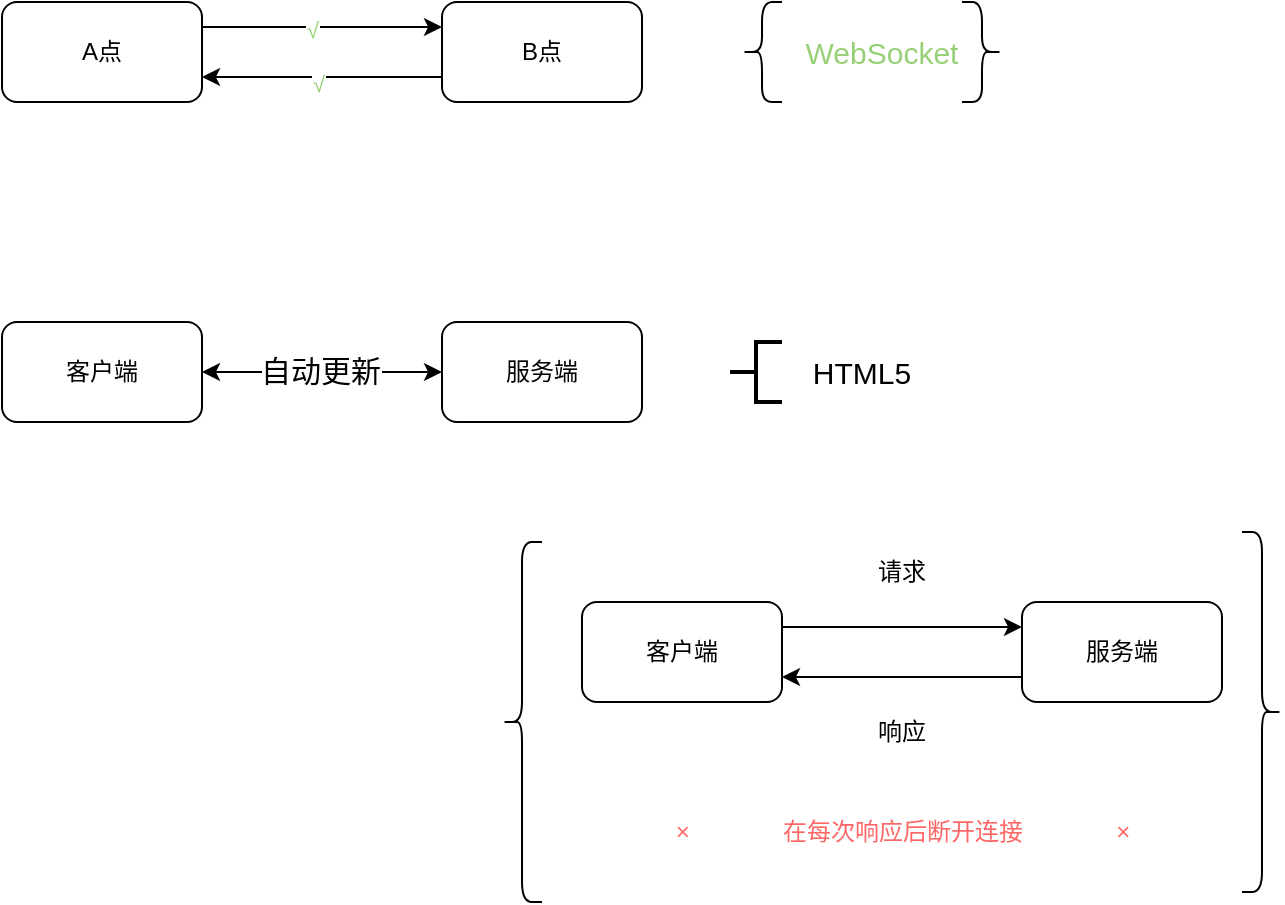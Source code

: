 <mxfile version="17.4.4" type="github">
  <diagram id="MO29obm57VstpD6HAVNj" name="Page-1">
    <mxGraphModel dx="946" dy="557" grid="1" gridSize="10" guides="1" tooltips="1" connect="1" arrows="1" fold="1" page="1" pageScale="1" pageWidth="827" pageHeight="1169" math="0" shadow="0">
      <root>
        <mxCell id="0" />
        <mxCell id="1" parent="0" />
        <mxCell id="PEVtP41B6FTHUgNCD6Ym-3" style="edgeStyle=orthogonalEdgeStyle;rounded=0;orthogonalLoop=1;jettySize=auto;html=1;exitX=1;exitY=0.25;exitDx=0;exitDy=0;entryX=0;entryY=0.25;entryDx=0;entryDy=0;" parent="1" source="PEVtP41B6FTHUgNCD6Ym-1" target="PEVtP41B6FTHUgNCD6Ym-2" edge="1">
          <mxGeometry relative="1" as="geometry" />
        </mxCell>
        <mxCell id="PEVtP41B6FTHUgNCD6Ym-5" value="&lt;font color=&quot;#97d077&quot;&gt;√&lt;/font&gt;" style="edgeLabel;html=1;align=center;verticalAlign=middle;resizable=0;points=[];" parent="PEVtP41B6FTHUgNCD6Ym-3" vertex="1" connectable="0">
          <mxGeometry x="-0.086" y="-1" relative="1" as="geometry">
            <mxPoint as="offset" />
          </mxGeometry>
        </mxCell>
        <mxCell id="PEVtP41B6FTHUgNCD6Ym-1" value="A点" style="rounded=1;whiteSpace=wrap;html=1;" parent="1" vertex="1">
          <mxGeometry width="100" height="50" as="geometry" />
        </mxCell>
        <mxCell id="PEVtP41B6FTHUgNCD6Ym-4" style="edgeStyle=orthogonalEdgeStyle;rounded=0;orthogonalLoop=1;jettySize=auto;html=1;exitX=0;exitY=0.75;exitDx=0;exitDy=0;entryX=1;entryY=0.75;entryDx=0;entryDy=0;" parent="1" source="PEVtP41B6FTHUgNCD6Ym-2" target="PEVtP41B6FTHUgNCD6Ym-1" edge="1">
          <mxGeometry relative="1" as="geometry" />
        </mxCell>
        <mxCell id="PEVtP41B6FTHUgNCD6Ym-6" value="&lt;font color=&quot;#97d077&quot;&gt;√&lt;/font&gt;" style="edgeLabel;html=1;align=center;verticalAlign=middle;resizable=0;points=[];" parent="PEVtP41B6FTHUgNCD6Ym-4" vertex="1" connectable="0">
          <mxGeometry x="0.043" y="3" relative="1" as="geometry">
            <mxPoint as="offset" />
          </mxGeometry>
        </mxCell>
        <mxCell id="PEVtP41B6FTHUgNCD6Ym-2" value="B点" style="rounded=1;whiteSpace=wrap;html=1;" parent="1" vertex="1">
          <mxGeometry x="220" width="100" height="50" as="geometry" />
        </mxCell>
        <mxCell id="PEVtP41B6FTHUgNCD6Ym-8" value="" style="shape=curlyBracket;whiteSpace=wrap;html=1;rounded=1;fontColor=#97D077;size=0.5;" parent="1" vertex="1">
          <mxGeometry x="370" width="20" height="50" as="geometry" />
        </mxCell>
        <mxCell id="PEVtP41B6FTHUgNCD6Ym-9" value="" style="shape=curlyBracket;whiteSpace=wrap;html=1;rounded=1;flipH=1;fontColor=#97D077;" parent="1" vertex="1">
          <mxGeometry x="480" width="20" height="50" as="geometry" />
        </mxCell>
        <mxCell id="PEVtP41B6FTHUgNCD6Ym-11" value="WebSocket" style="text;html=1;strokeColor=none;fillColor=none;align=center;verticalAlign=middle;whiteSpace=wrap;rounded=0;fontColor=#97D077;fontSize=15;" parent="1" vertex="1">
          <mxGeometry x="410" y="10" width="60" height="30" as="geometry" />
        </mxCell>
        <mxCell id="PEVtP41B6FTHUgNCD6Ym-16" style="edgeStyle=orthogonalEdgeStyle;rounded=0;orthogonalLoop=1;jettySize=auto;html=1;exitX=1;exitY=0.5;exitDx=0;exitDy=0;entryX=0;entryY=0.5;entryDx=0;entryDy=0;fontSize=15;fontColor=#000000;startArrow=classic;startFill=1;" parent="1" source="PEVtP41B6FTHUgNCD6Ym-12" target="PEVtP41B6FTHUgNCD6Ym-13" edge="1">
          <mxGeometry relative="1" as="geometry" />
        </mxCell>
        <mxCell id="PEVtP41B6FTHUgNCD6Ym-17" value="自动更新" style="edgeLabel;html=1;align=center;verticalAlign=middle;resizable=0;points=[];fontSize=15;fontColor=#000000;" parent="PEVtP41B6FTHUgNCD6Ym-16" vertex="1" connectable="0">
          <mxGeometry x="-0.017" y="1" relative="1" as="geometry">
            <mxPoint as="offset" />
          </mxGeometry>
        </mxCell>
        <mxCell id="PEVtP41B6FTHUgNCD6Ym-12" value="客户端" style="rounded=1;whiteSpace=wrap;html=1;" parent="1" vertex="1">
          <mxGeometry y="160" width="100" height="50" as="geometry" />
        </mxCell>
        <mxCell id="PEVtP41B6FTHUgNCD6Ym-13" value="服务端" style="rounded=1;whiteSpace=wrap;html=1;" parent="1" vertex="1">
          <mxGeometry x="220" y="160" width="100" height="50" as="geometry" />
        </mxCell>
        <mxCell id="PEVtP41B6FTHUgNCD6Ym-14" value="" style="strokeWidth=2;html=1;shape=mxgraph.flowchart.annotation_2;align=left;labelPosition=right;pointerEvents=1;fontColor=#97D077;" parent="1" vertex="1">
          <mxGeometry x="364" y="170" width="26" height="30" as="geometry" />
        </mxCell>
        <mxCell id="PEVtP41B6FTHUgNCD6Ym-15" value="HTML5" style="text;html=1;strokeColor=none;fillColor=none;align=center;verticalAlign=middle;whiteSpace=wrap;rounded=0;fontColor=#000000;fontSize=15;" parent="1" vertex="1">
          <mxGeometry x="400" y="170" width="60" height="30" as="geometry" />
        </mxCell>
        <mxCell id="LAClcelgvuHiY-C6QlRq-6" style="edgeStyle=orthogonalEdgeStyle;rounded=0;orthogonalLoop=1;jettySize=auto;html=1;exitX=1;exitY=0.25;exitDx=0;exitDy=0;entryX=0;entryY=0.25;entryDx=0;entryDy=0;" edge="1" parent="1" source="LAClcelgvuHiY-C6QlRq-3" target="LAClcelgvuHiY-C6QlRq-4">
          <mxGeometry relative="1" as="geometry" />
        </mxCell>
        <mxCell id="LAClcelgvuHiY-C6QlRq-3" value="客户端" style="rounded=1;whiteSpace=wrap;html=1;" vertex="1" parent="1">
          <mxGeometry x="290" y="300" width="100" height="50" as="geometry" />
        </mxCell>
        <mxCell id="LAClcelgvuHiY-C6QlRq-7" style="edgeStyle=orthogonalEdgeStyle;rounded=0;orthogonalLoop=1;jettySize=auto;html=1;exitX=0;exitY=0.75;exitDx=0;exitDy=0;entryX=1;entryY=0.75;entryDx=0;entryDy=0;" edge="1" parent="1" source="LAClcelgvuHiY-C6QlRq-4" target="LAClcelgvuHiY-C6QlRq-3">
          <mxGeometry relative="1" as="geometry" />
        </mxCell>
        <mxCell id="LAClcelgvuHiY-C6QlRq-4" value="服务端" style="rounded=1;whiteSpace=wrap;html=1;" vertex="1" parent="1">
          <mxGeometry x="510" y="300" width="100" height="50" as="geometry" />
        </mxCell>
        <mxCell id="LAClcelgvuHiY-C6QlRq-8" value="请求" style="text;html=1;strokeColor=none;fillColor=none;align=center;verticalAlign=middle;whiteSpace=wrap;rounded=0;" vertex="1" parent="1">
          <mxGeometry x="420" y="270" width="60" height="30" as="geometry" />
        </mxCell>
        <mxCell id="LAClcelgvuHiY-C6QlRq-9" value="响应" style="text;html=1;strokeColor=none;fillColor=none;align=center;verticalAlign=middle;whiteSpace=wrap;rounded=0;" vertex="1" parent="1">
          <mxGeometry x="420" y="350" width="60" height="30" as="geometry" />
        </mxCell>
        <mxCell id="LAClcelgvuHiY-C6QlRq-10" value="" style="shape=curlyBracket;whiteSpace=wrap;html=1;rounded=1;fontColor=#97D077;size=0.5;" vertex="1" parent="1">
          <mxGeometry x="250" y="270" width="20" height="180" as="geometry" />
        </mxCell>
        <mxCell id="LAClcelgvuHiY-C6QlRq-11" value="" style="shape=curlyBracket;whiteSpace=wrap;html=1;rounded=1;flipH=1;fontColor=#97D077;" vertex="1" parent="1">
          <mxGeometry x="620" y="265" width="20" height="180" as="geometry" />
        </mxCell>
        <mxCell id="LAClcelgvuHiY-C6QlRq-13" value="×&amp;nbsp; &amp;nbsp; &amp;nbsp; &amp;nbsp; &amp;nbsp; &amp;nbsp; &amp;nbsp; 在每次响应后断开连接&amp;nbsp; &amp;nbsp; &amp;nbsp; &amp;nbsp; &amp;nbsp; &amp;nbsp; &amp;nbsp;&amp;nbsp;×" style="text;html=1;strokeColor=none;fillColor=none;align=center;verticalAlign=middle;whiteSpace=wrap;rounded=0;fontColor=#FF6666;" vertex="1" parent="1">
          <mxGeometry x="262.5" y="400" width="375" height="30" as="geometry" />
        </mxCell>
      </root>
    </mxGraphModel>
  </diagram>
</mxfile>
